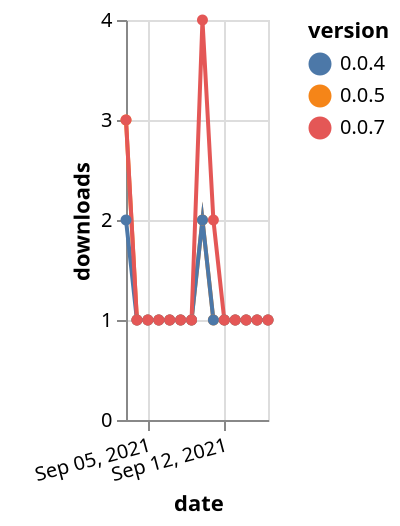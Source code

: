 {"$schema": "https://vega.github.io/schema/vega-lite/v5.json", "description": "A simple bar chart with embedded data.", "data": {"values": [{"date": "2021-09-03", "total": 109, "delta": 3, "version": "0.0.5"}, {"date": "2021-09-04", "total": 110, "delta": 1, "version": "0.0.5"}, {"date": "2021-09-05", "total": 111, "delta": 1, "version": "0.0.5"}, {"date": "2021-09-06", "total": 112, "delta": 1, "version": "0.0.5"}, {"date": "2021-09-07", "total": 113, "delta": 1, "version": "0.0.5"}, {"date": "2021-09-08", "total": 114, "delta": 1, "version": "0.0.5"}, {"date": "2021-09-09", "total": 115, "delta": 1, "version": "0.0.5"}, {"date": "2021-09-10", "total": 117, "delta": 2, "version": "0.0.5"}, {"date": "2021-09-11", "total": 118, "delta": 1, "version": "0.0.5"}, {"date": "2021-09-12", "total": 119, "delta": 1, "version": "0.0.5"}, {"date": "2021-09-13", "total": 120, "delta": 1, "version": "0.0.5"}, {"date": "2021-09-14", "total": 121, "delta": 1, "version": "0.0.5"}, {"date": "2021-09-15", "total": 122, "delta": 1, "version": "0.0.5"}, {"date": "2021-09-16", "total": 123, "delta": 1, "version": "0.0.5"}, {"date": "2021-09-03", "total": 131, "delta": 2, "version": "0.0.4"}, {"date": "2021-09-04", "total": 132, "delta": 1, "version": "0.0.4"}, {"date": "2021-09-05", "total": 133, "delta": 1, "version": "0.0.4"}, {"date": "2021-09-06", "total": 134, "delta": 1, "version": "0.0.4"}, {"date": "2021-09-07", "total": 135, "delta": 1, "version": "0.0.4"}, {"date": "2021-09-08", "total": 136, "delta": 1, "version": "0.0.4"}, {"date": "2021-09-09", "total": 137, "delta": 1, "version": "0.0.4"}, {"date": "2021-09-10", "total": 139, "delta": 2, "version": "0.0.4"}, {"date": "2021-09-11", "total": 140, "delta": 1, "version": "0.0.4"}, {"date": "2021-09-12", "total": 141, "delta": 1, "version": "0.0.4"}, {"date": "2021-09-13", "total": 142, "delta": 1, "version": "0.0.4"}, {"date": "2021-09-14", "total": 143, "delta": 1, "version": "0.0.4"}, {"date": "2021-09-15", "total": 144, "delta": 1, "version": "0.0.4"}, {"date": "2021-09-16", "total": 145, "delta": 1, "version": "0.0.4"}, {"date": "2021-09-03", "total": 32, "delta": 3, "version": "0.0.7"}, {"date": "2021-09-04", "total": 33, "delta": 1, "version": "0.0.7"}, {"date": "2021-09-05", "total": 34, "delta": 1, "version": "0.0.7"}, {"date": "2021-09-06", "total": 35, "delta": 1, "version": "0.0.7"}, {"date": "2021-09-07", "total": 36, "delta": 1, "version": "0.0.7"}, {"date": "2021-09-08", "total": 37, "delta": 1, "version": "0.0.7"}, {"date": "2021-09-09", "total": 38, "delta": 1, "version": "0.0.7"}, {"date": "2021-09-10", "total": 42, "delta": 4, "version": "0.0.7"}, {"date": "2021-09-11", "total": 44, "delta": 2, "version": "0.0.7"}, {"date": "2021-09-12", "total": 45, "delta": 1, "version": "0.0.7"}, {"date": "2021-09-13", "total": 46, "delta": 1, "version": "0.0.7"}, {"date": "2021-09-14", "total": 47, "delta": 1, "version": "0.0.7"}, {"date": "2021-09-15", "total": 48, "delta": 1, "version": "0.0.7"}, {"date": "2021-09-16", "total": 49, "delta": 1, "version": "0.0.7"}]}, "width": "container", "mark": {"type": "line", "point": {"filled": true}}, "encoding": {"x": {"field": "date", "type": "temporal", "timeUnit": "yearmonthdate", "title": "date", "axis": {"labelAngle": -15}}, "y": {"field": "delta", "type": "quantitative", "title": "downloads"}, "color": {"field": "version", "type": "nominal"}, "tooltip": {"field": "delta"}}}